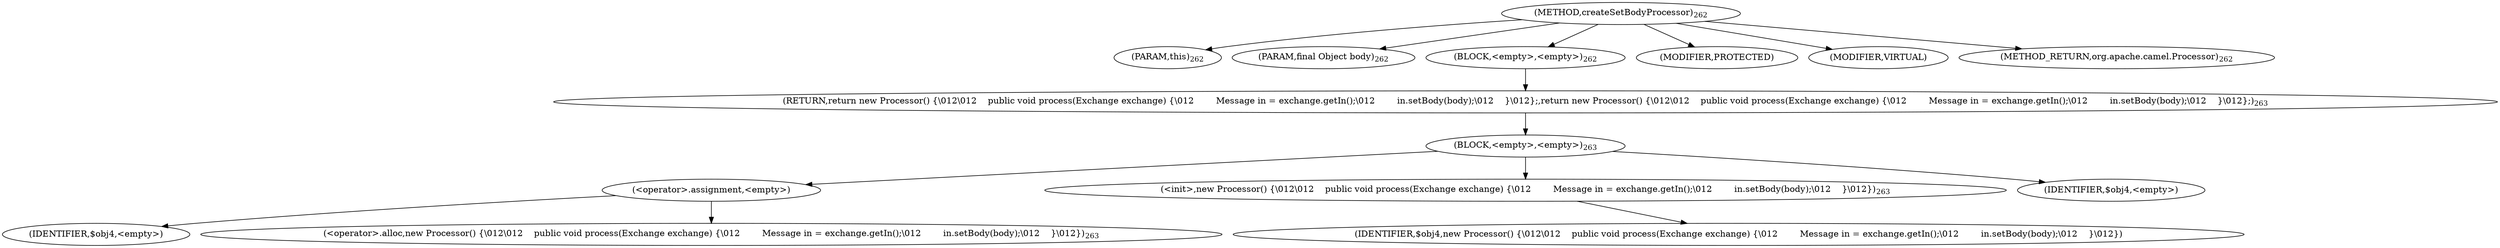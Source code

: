 digraph "createSetBodyProcessor" {  
"801" [label = <(METHOD,createSetBodyProcessor)<SUB>262</SUB>> ]
"802" [label = <(PARAM,this)<SUB>262</SUB>> ]
"803" [label = <(PARAM,final Object body)<SUB>262</SUB>> ]
"804" [label = <(BLOCK,&lt;empty&gt;,&lt;empty&gt;)<SUB>262</SUB>> ]
"805" [label = <(RETURN,return new Processor() {\012\012    public void process(Exchange exchange) {\012        Message in = exchange.getIn();\012        in.setBody(body);\012    }\012};,return new Processor() {\012\012    public void process(Exchange exchange) {\012        Message in = exchange.getIn();\012        in.setBody(body);\012    }\012};)<SUB>263</SUB>> ]
"806" [label = <(BLOCK,&lt;empty&gt;,&lt;empty&gt;)<SUB>263</SUB>> ]
"807" [label = <(&lt;operator&gt;.assignment,&lt;empty&gt;)> ]
"808" [label = <(IDENTIFIER,$obj4,&lt;empty&gt;)> ]
"809" [label = <(&lt;operator&gt;.alloc,new Processor() {\012\012    public void process(Exchange exchange) {\012        Message in = exchange.getIn();\012        in.setBody(body);\012    }\012})<SUB>263</SUB>> ]
"810" [label = <(&lt;init&gt;,new Processor() {\012\012    public void process(Exchange exchange) {\012        Message in = exchange.getIn();\012        in.setBody(body);\012    }\012})<SUB>263</SUB>> ]
"811" [label = <(IDENTIFIER,$obj4,new Processor() {\012\012    public void process(Exchange exchange) {\012        Message in = exchange.getIn();\012        in.setBody(body);\012    }\012})> ]
"812" [label = <(IDENTIFIER,$obj4,&lt;empty&gt;)> ]
"813" [label = <(MODIFIER,PROTECTED)> ]
"814" [label = <(MODIFIER,VIRTUAL)> ]
"815" [label = <(METHOD_RETURN,org.apache.camel.Processor)<SUB>262</SUB>> ]
  "801" -> "802" 
  "801" -> "803" 
  "801" -> "804" 
  "801" -> "813" 
  "801" -> "814" 
  "801" -> "815" 
  "804" -> "805" 
  "805" -> "806" 
  "806" -> "807" 
  "806" -> "810" 
  "806" -> "812" 
  "807" -> "808" 
  "807" -> "809" 
  "810" -> "811" 
}
